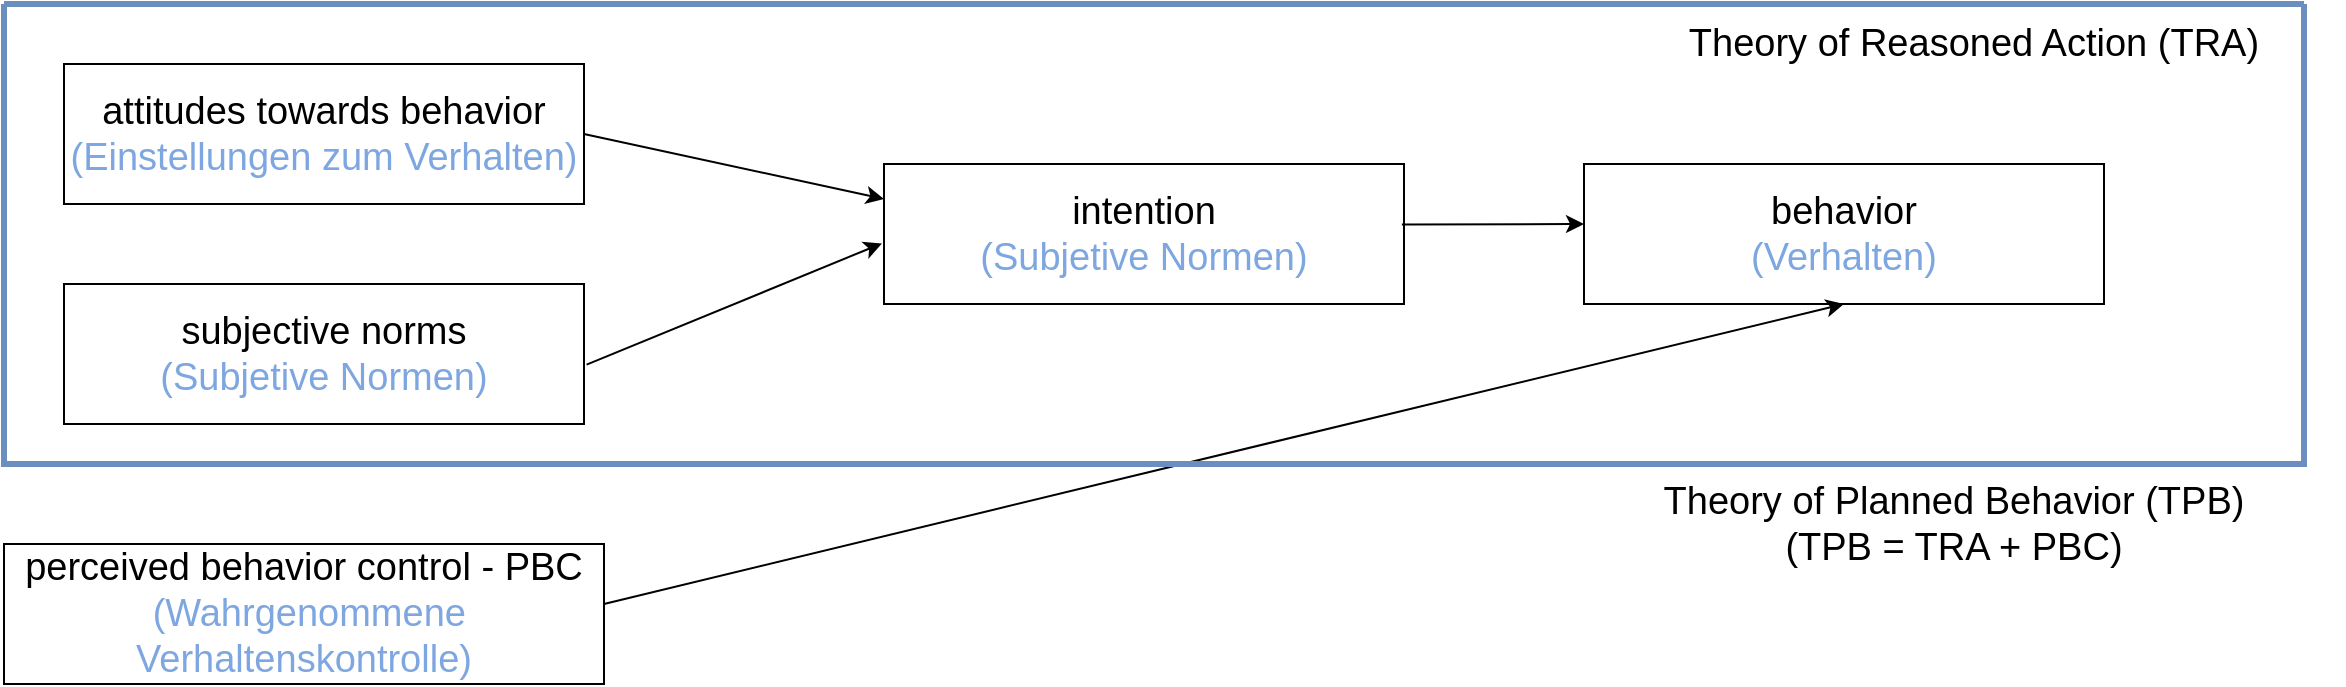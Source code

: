 <mxfile version="26.0.4">
  <diagram name="Seite-1" id="K3VxVv3cSCcshRzUT6E_">
    <mxGraphModel dx="1418" dy="754" grid="1" gridSize="10" guides="1" tooltips="1" connect="1" arrows="1" fold="1" page="1" pageScale="1" pageWidth="3300" pageHeight="4681" math="0" shadow="0">
      <root>
        <mxCell id="0" />
        <mxCell id="1" parent="0" />
        <mxCell id="LtZCtQOJ-zAl12phiAsN-28" value="&lt;div&gt;&lt;font style=&quot;font-size: 19px;&quot;&gt;attitudes towards behavior&lt;/font&gt;&lt;/div&gt;&lt;div&gt;&lt;span style=&quot;color: rgb(126, 166, 224);&quot;&gt;&lt;font style=&quot;font-size: 19px;&quot;&gt;(Einstellungen zum Verhalten)&lt;/font&gt;&lt;/span&gt;&lt;br&gt;&lt;/div&gt;" style="rounded=0;whiteSpace=wrap;html=1;" vertex="1" parent="1">
          <mxGeometry x="680" y="200" width="260" height="70" as="geometry" />
        </mxCell>
        <mxCell id="LtZCtQOJ-zAl12phiAsN-56" value="&lt;div&gt;&lt;font style=&quot;font-size: 19px;&quot;&gt;subjective norms&lt;/font&gt;&lt;/div&gt;&lt;div&gt;&lt;font style=&quot;font-size: 19px;&quot;&gt;&lt;span style=&quot;color: rgb(126, 166, 224);&quot;&gt;(Subjetive Normen&lt;/span&gt;&lt;span style=&quot;color: rgb(126, 166, 224);&quot;&gt;)&lt;/span&gt;&lt;/font&gt;&lt;/div&gt;" style="rounded=0;whiteSpace=wrap;html=1;" vertex="1" parent="1">
          <mxGeometry x="680" y="310" width="260" height="70" as="geometry" />
        </mxCell>
        <mxCell id="LtZCtQOJ-zAl12phiAsN-57" value="&lt;div&gt;&lt;span style=&quot;color: rgb(0, 0, 0);&quot;&gt;&lt;font style=&quot;font-size: 19px;&quot;&gt;perceived behavior control - PBC&lt;/font&gt;&lt;/span&gt;&lt;/div&gt;&lt;div&gt;&lt;font style=&quot;font-size: 19px;&quot;&gt;&lt;span style=&quot;color: rgb(126, 166, 224);&quot;&gt;&amp;nbsp;&lt;/span&gt;&lt;span style=&quot;color: rgb(126, 166, 224);&quot;&gt;(Wahrgenommene Verhaltenskontrolle&lt;/span&gt;&lt;span style=&quot;color: rgb(126, 166, 224);&quot;&gt;)&lt;/span&gt;&lt;/font&gt;&lt;br&gt;&lt;/div&gt;" style="rounded=0;whiteSpace=wrap;html=1;" vertex="1" parent="1">
          <mxGeometry x="650" y="440" width="300" height="70" as="geometry" />
        </mxCell>
        <mxCell id="LtZCtQOJ-zAl12phiAsN-58" value="&lt;div&gt;&lt;font style=&quot;font-size: 19px;&quot;&gt;intention&lt;/font&gt;&lt;/div&gt;&lt;div&gt;&lt;font style=&quot;font-size: 19px;&quot;&gt;&lt;span style=&quot;color: rgb(126, 166, 224);&quot;&gt;(Subjetive Normen&lt;/span&gt;&lt;span style=&quot;color: rgb(126, 166, 224);&quot;&gt;)&lt;/span&gt;&lt;/font&gt;&lt;br&gt;&lt;/div&gt;" style="rounded=0;whiteSpace=wrap;html=1;" vertex="1" parent="1">
          <mxGeometry x="1090" y="250" width="260" height="70" as="geometry" />
        </mxCell>
        <mxCell id="LtZCtQOJ-zAl12phiAsN-59" value="&lt;div&gt;&lt;span style=&quot;color: rgb(0, 0, 0);&quot;&gt;&lt;font style=&quot;font-size: 19px;&quot;&gt;behavior&lt;/font&gt;&lt;/span&gt;&lt;/div&gt;&lt;div&gt;&lt;font style=&quot;font-size: 19px;&quot;&gt;&lt;span style=&quot;color: rgb(126, 166, 224);&quot;&gt;(Verhalten&lt;/span&gt;&lt;span style=&quot;color: rgb(126, 166, 224);&quot;&gt;)&lt;/span&gt;&lt;/font&gt;&lt;br&gt;&lt;/div&gt;" style="rounded=0;whiteSpace=wrap;html=1;" vertex="1" parent="1">
          <mxGeometry x="1440" y="250" width="260" height="70" as="geometry" />
        </mxCell>
        <mxCell id="LtZCtQOJ-zAl12phiAsN-60" value="" style="endArrow=classic;html=1;rounded=0;exitX=1;exitY=0.5;exitDx=0;exitDy=0;entryX=0;entryY=0.25;entryDx=0;entryDy=0;" edge="1" parent="1" source="LtZCtQOJ-zAl12phiAsN-28" target="LtZCtQOJ-zAl12phiAsN-58">
          <mxGeometry width="50" height="50" relative="1" as="geometry">
            <mxPoint x="930" y="300" as="sourcePoint" />
            <mxPoint x="980" y="250" as="targetPoint" />
          </mxGeometry>
        </mxCell>
        <mxCell id="LtZCtQOJ-zAl12phiAsN-61" value="" style="endArrow=classic;html=1;rounded=0;exitX=1.005;exitY=0.576;exitDx=0;exitDy=0;exitPerimeter=0;entryX=-0.004;entryY=0.567;entryDx=0;entryDy=0;entryPerimeter=0;" edge="1" parent="1" source="LtZCtQOJ-zAl12phiAsN-56" target="LtZCtQOJ-zAl12phiAsN-58">
          <mxGeometry width="50" height="50" relative="1" as="geometry">
            <mxPoint x="930" y="370" as="sourcePoint" />
            <mxPoint x="980" y="320" as="targetPoint" />
          </mxGeometry>
        </mxCell>
        <mxCell id="LtZCtQOJ-zAl12phiAsN-63" value="" style="endArrow=classic;html=1;rounded=0;entryX=0.5;entryY=1;entryDx=0;entryDy=0;" edge="1" parent="1" target="LtZCtQOJ-zAl12phiAsN-59">
          <mxGeometry width="50" height="50" relative="1" as="geometry">
            <mxPoint x="950" y="470" as="sourcePoint" />
            <mxPoint x="1230" y="330" as="targetPoint" />
          </mxGeometry>
        </mxCell>
        <mxCell id="LtZCtQOJ-zAl12phiAsN-64" value="" style="endArrow=classic;html=1;rounded=0;exitX=0.996;exitY=0.433;exitDx=0;exitDy=0;exitPerimeter=0;" edge="1" parent="1" source="LtZCtQOJ-zAl12phiAsN-58">
          <mxGeometry width="50" height="50" relative="1" as="geometry">
            <mxPoint x="1530" y="300" as="sourcePoint" />
            <mxPoint x="1440" y="280" as="targetPoint" />
          </mxGeometry>
        </mxCell>
        <mxCell id="LtZCtQOJ-zAl12phiAsN-66" value="" style="swimlane;startSize=0;fillColor=#dae8fc;strokeColor=#6C8EBF;strokeWidth=3;" vertex="1" parent="1">
          <mxGeometry x="650" y="170" width="1150" height="230" as="geometry">
            <mxRectangle x="280" y="490" width="50" height="40" as="alternateBounds" />
          </mxGeometry>
        </mxCell>
        <mxCell id="LtZCtQOJ-zAl12phiAsN-70" value="&lt;font style=&quot;font-size: 19px;&quot;&gt;Theory of Reasoned Action (TRA)&lt;/font&gt;" style="text;html=1;align=center;verticalAlign=middle;whiteSpace=wrap;rounded=0;" vertex="1" parent="LtZCtQOJ-zAl12phiAsN-66">
          <mxGeometry x="800" y="10" width="370" height="20" as="geometry" />
        </mxCell>
        <mxCell id="LtZCtQOJ-zAl12phiAsN-71" value="&lt;font style=&quot;font-size: 19px;&quot;&gt;Theory of Planned Behavior (TPB)&lt;/font&gt;&lt;div&gt;&lt;font style=&quot;font-size: 19px;&quot;&gt;(TPB = TRA + PBC)&lt;/font&gt;&lt;/div&gt;" style="text;html=1;align=center;verticalAlign=middle;whiteSpace=wrap;rounded=0;" vertex="1" parent="1">
          <mxGeometry x="1440" y="420" width="370" height="20" as="geometry" />
        </mxCell>
      </root>
    </mxGraphModel>
  </diagram>
</mxfile>
